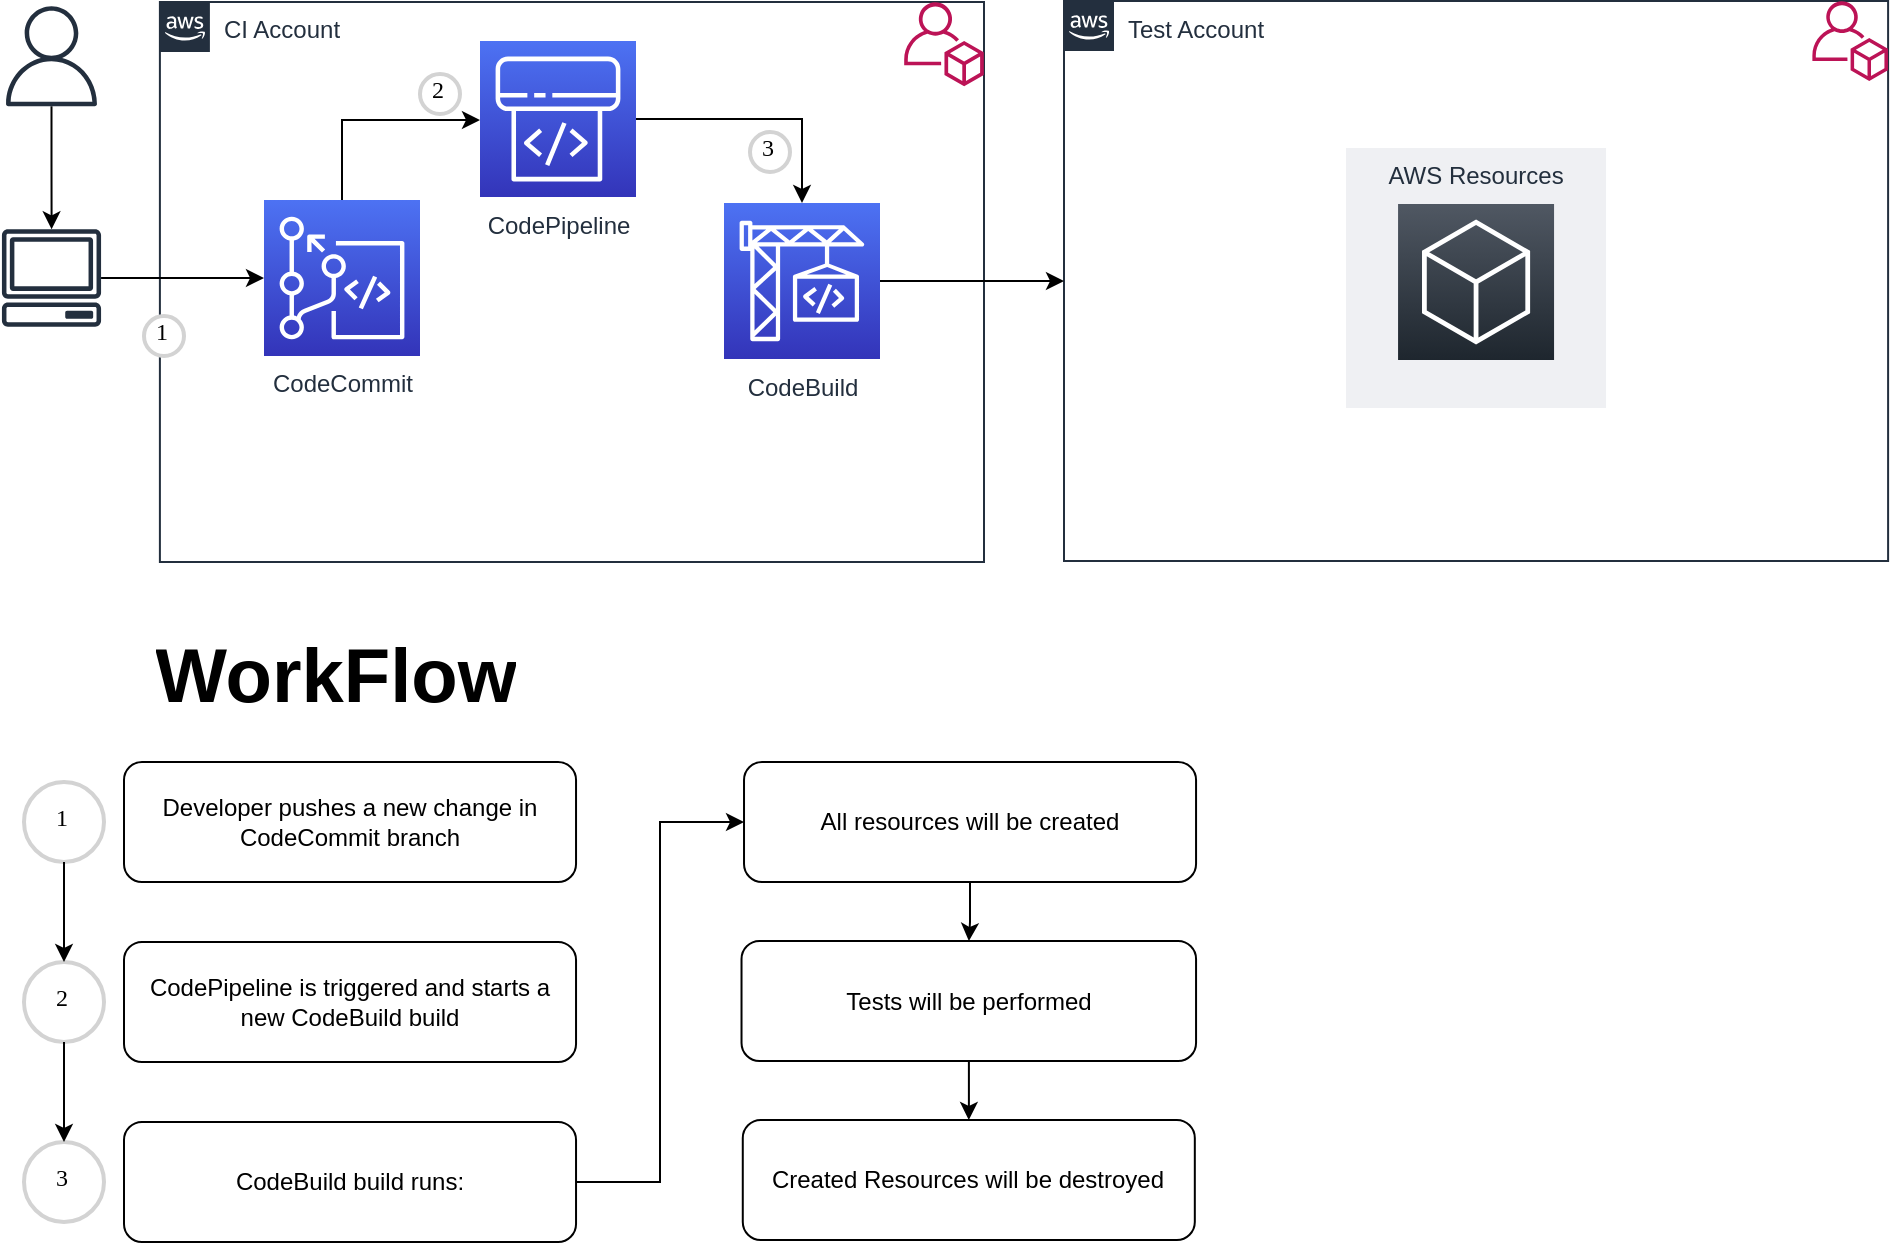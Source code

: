 <mxfile version="12.6.5" type="device"><diagram id="ecrqPypMviK6-0V9xu27" name="Page-1"><mxGraphModel dx="1106" dy="1003" grid="1" gridSize="10" guides="1" tooltips="1" connect="1" arrows="1" fold="1" page="1" pageScale="1" pageWidth="827" pageHeight="1169" math="0" shadow="0"><root><mxCell id="0"/><mxCell id="1" parent="0"/><mxCell id="A9JqdwwKrhun7LQiQKY2-10" value="Test Account" style="points=[[0,0],[0.25,0],[0.5,0],[0.75,0],[1,0],[1,0.25],[1,0.5],[1,0.75],[1,1],[0.75,1],[0.5,1],[0.25,1],[0,1],[0,0.75],[0,0.5],[0,0.25]];outlineConnect=0;gradientColor=none;html=1;whiteSpace=wrap;fontSize=12;fontStyle=0;shape=mxgraph.aws4.group;grIcon=mxgraph.aws4.group_aws_cloud_alt;strokeColor=#232F3E;fillColor=none;verticalAlign=top;align=left;spacingLeft=30;fontColor=#232F3E;dashed=0;" vertex="1" parent="1"><mxGeometry x="560" y="399.5" width="412.05" height="280" as="geometry"/></mxCell><mxCell id="A9JqdwwKrhun7LQiQKY2-19" value="AWS Resources" style="fillColor=#EFF0F3;strokeColor=none;dashed=0;verticalAlign=top;fontStyle=0;fontColor=#232F3D;" vertex="1" parent="1"><mxGeometry x="701.03" y="473" width="130" height="130" as="geometry"/></mxCell><mxCell id="A9JqdwwKrhun7LQiQKY2-5" value="CI Account" style="points=[[0,0],[0.25,0],[0.5,0],[0.75,0],[1,0],[1,0.25],[1,0.5],[1,0.75],[1,1],[0.75,1],[0.5,1],[0.25,1],[0,1],[0,0.75],[0,0.5],[0,0.25]];outlineConnect=0;gradientColor=none;html=1;whiteSpace=wrap;fontSize=12;fontStyle=0;shape=mxgraph.aws4.group;grIcon=mxgraph.aws4.group_aws_cloud_alt;strokeColor=#232F3E;fillColor=none;verticalAlign=top;align=left;spacingLeft=30;fontColor=#232F3E;dashed=0;" vertex="1" parent="1"><mxGeometry x="107.95" y="400" width="412.05" height="280" as="geometry"/></mxCell><mxCell id="h_DV_NlqoNIQFXO1TFkA-64" value="" style="outlineConnect=0;fontColor=#232F3E;gradientColor=none;fillColor=#BC1356;strokeColor=none;dashed=0;verticalLabelPosition=bottom;verticalAlign=top;align=center;html=1;fontSize=12;fontStyle=0;aspect=fixed;pointerEvents=1;shape=mxgraph.aws4.organizations_account;" parent="1" vertex="1"><mxGeometry x="480" y="400" width="40" height="42.16" as="geometry"/></mxCell><mxCell id="h_DV_NlqoNIQFXO1TFkA-76" value="" style="edgeStyle=orthogonalEdgeStyle;rounded=0;orthogonalLoop=1;jettySize=auto;html=1;fontSize=21;" parent="1" source="h_DV_NlqoNIQFXO1TFkA-68" target="h_DV_NlqoNIQFXO1TFkA-69" edge="1"><mxGeometry relative="1" as="geometry"/></mxCell><mxCell id="h_DV_NlqoNIQFXO1TFkA-68" value="CodePipeline" style="outlineConnect=0;fontColor=#232F3E;gradientColor=#4D72F3;gradientDirection=north;fillColor=#3334B9;strokeColor=#ffffff;dashed=0;verticalLabelPosition=bottom;verticalAlign=top;align=center;html=1;fontSize=12;fontStyle=0;aspect=fixed;shape=mxgraph.aws4.resourceIcon;resIcon=mxgraph.aws4.codepipeline;" parent="1" vertex="1"><mxGeometry x="268" y="419.5" width="78" height="78" as="geometry"/></mxCell><mxCell id="A9JqdwwKrhun7LQiQKY2-13" style="edgeStyle=orthogonalEdgeStyle;rounded=0;orthogonalLoop=1;jettySize=auto;html=1;entryX=0;entryY=0.5;entryDx=0;entryDy=0;" edge="1" parent="1" source="h_DV_NlqoNIQFXO1TFkA-69" target="A9JqdwwKrhun7LQiQKY2-10"><mxGeometry relative="1" as="geometry"/></mxCell><mxCell id="h_DV_NlqoNIQFXO1TFkA-69" value="CodeBuild" style="outlineConnect=0;fontColor=#232F3E;gradientColor=#4D72F3;gradientDirection=north;fillColor=#3334B9;strokeColor=#ffffff;dashed=0;verticalLabelPosition=bottom;verticalAlign=top;align=center;html=1;fontSize=12;fontStyle=0;aspect=fixed;shape=mxgraph.aws4.resourceIcon;resIcon=mxgraph.aws4.codebuild;" parent="1" vertex="1"><mxGeometry x="390" y="500.5" width="78" height="78" as="geometry"/></mxCell><mxCell id="h_DV_NlqoNIQFXO1TFkA-75" value="" style="edgeStyle=orthogonalEdgeStyle;rounded=0;orthogonalLoop=1;jettySize=auto;html=1;fontSize=21;" parent="1" source="h_DV_NlqoNIQFXO1TFkA-70" target="h_DV_NlqoNIQFXO1TFkA-68" edge="1"><mxGeometry relative="1" as="geometry"><Array as="points"><mxPoint x="199" y="459"/></Array></mxGeometry></mxCell><mxCell id="h_DV_NlqoNIQFXO1TFkA-70" value="CodeCommit" style="outlineConnect=0;fontColor=#232F3E;gradientColor=#4D72F3;gradientDirection=north;fillColor=#3334B9;strokeColor=#ffffff;dashed=0;verticalLabelPosition=bottom;verticalAlign=top;align=center;html=1;fontSize=12;fontStyle=0;aspect=fixed;shape=mxgraph.aws4.resourceIcon;resIcon=mxgraph.aws4.codecommit;" parent="1" vertex="1"><mxGeometry x="160" y="499" width="78" height="78" as="geometry"/></mxCell><mxCell id="h_DV_NlqoNIQFXO1TFkA-74" value="" style="outlineConnect=0;fontColor=#232F3E;gradientColor=none;fillColor=#BC1356;strokeColor=none;dashed=0;verticalLabelPosition=bottom;verticalAlign=top;align=center;html=1;fontSize=12;fontStyle=0;aspect=fixed;pointerEvents=1;shape=mxgraph.aws4.organizations_account;" parent="1" vertex="1"><mxGeometry x="934.1" y="399.5" width="37.95" height="40" as="geometry"/></mxCell><mxCell id="h_DV_NlqoNIQFXO1TFkA-88" value="1" style="ellipse;whiteSpace=wrap;html=1;aspect=fixed;strokeWidth=2;fontFamily=Tahoma;spacingBottom=4;spacingRight=2;strokeColor=#d3d3d3;align=center;" parent="1" vertex="1"><mxGeometry x="100" y="557" width="20" height="20" as="geometry"/></mxCell><mxCell id="h_DV_NlqoNIQFXO1TFkA-90" value="2" style="ellipse;whiteSpace=wrap;html=1;aspect=fixed;strokeWidth=2;fontFamily=Tahoma;spacingBottom=4;spacingRight=2;strokeColor=#d3d3d3;" parent="1" vertex="1"><mxGeometry x="238" y="436" width="20" height="20" as="geometry"/></mxCell><mxCell id="h_DV_NlqoNIQFXO1TFkA-91" value="3" style="ellipse;whiteSpace=wrap;html=1;aspect=fixed;strokeWidth=2;fontFamily=Tahoma;spacingBottom=4;spacingRight=2;strokeColor=#d3d3d3;" parent="1" vertex="1"><mxGeometry x="403" y="465" width="20" height="20" as="geometry"/></mxCell><mxCell id="A9JqdwwKrhun7LQiQKY2-3" style="edgeStyle=orthogonalEdgeStyle;rounded=0;orthogonalLoop=1;jettySize=auto;html=1;" edge="1" parent="1" source="A9JqdwwKrhun7LQiQKY2-1" target="A9JqdwwKrhun7LQiQKY2-2"><mxGeometry relative="1" as="geometry"/></mxCell><mxCell id="A9JqdwwKrhun7LQiQKY2-1" value="" style="outlineConnect=0;fontColor=#232F3E;gradientColor=none;fillColor=#232F3E;strokeColor=none;dashed=0;verticalLabelPosition=bottom;verticalAlign=top;align=center;html=1;fontSize=12;fontStyle=0;aspect=fixed;pointerEvents=1;shape=mxgraph.aws4.user;" vertex="1" parent="1"><mxGeometry x="28.75" y="402.16" width="50" height="50" as="geometry"/></mxCell><mxCell id="A9JqdwwKrhun7LQiQKY2-4" style="edgeStyle=orthogonalEdgeStyle;rounded=0;orthogonalLoop=1;jettySize=auto;html=1;" edge="1" parent="1" source="A9JqdwwKrhun7LQiQKY2-2" target="h_DV_NlqoNIQFXO1TFkA-70"><mxGeometry relative="1" as="geometry"/></mxCell><mxCell id="A9JqdwwKrhun7LQiQKY2-2" value="" style="outlineConnect=0;fontColor=#232F3E;gradientColor=none;fillColor=#232F3E;strokeColor=none;dashed=0;verticalLabelPosition=bottom;verticalAlign=top;align=center;html=1;fontSize=12;fontStyle=0;aspect=fixed;pointerEvents=1;shape=mxgraph.aws4.client;" vertex="1" parent="1"><mxGeometry x="28.75" y="513.64" width="50" height="48.72" as="geometry"/></mxCell><mxCell id="A9JqdwwKrhun7LQiQKY2-18" value="" style="gradientDirection=north;outlineConnect=0;fontColor=#232F3E;gradientColor=#505863;fillColor=#1E262E;strokeColor=#ffffff;dashed=0;verticalLabelPosition=bottom;verticalAlign=top;align=center;html=1;fontSize=12;fontStyle=0;aspect=fixed;shape=mxgraph.aws4.resourceIcon;resIcon=mxgraph.aws4.general;" vertex="1" parent="1"><mxGeometry x="727.03" y="501" width="78" height="78" as="geometry"/></mxCell><mxCell id="A9JqdwwKrhun7LQiQKY2-41" value="" style="group" vertex="1" connectable="0" parent="1"><mxGeometry x="400.01" y="780" width="227.27" height="239" as="geometry"/></mxCell><mxCell id="A9JqdwwKrhun7LQiQKY2-21" value="All resources will be created" style="rounded=1;whiteSpace=wrap;html=1;" vertex="1" parent="A9JqdwwKrhun7LQiQKY2-41"><mxGeometry width="226.02" height="60" as="geometry"/></mxCell><mxCell id="A9JqdwwKrhun7LQiQKY2-22" value="Tests will be performed" style="rounded=1;whiteSpace=wrap;html=1;" vertex="1" parent="A9JqdwwKrhun7LQiQKY2-41"><mxGeometry x="-1.25" y="89.5" width="227.27" height="60" as="geometry"/></mxCell><mxCell id="A9JqdwwKrhun7LQiQKY2-24" value="" style="edgeStyle=orthogonalEdgeStyle;rounded=0;orthogonalLoop=1;jettySize=auto;html=1;" edge="1" parent="A9JqdwwKrhun7LQiQKY2-41" source="A9JqdwwKrhun7LQiQKY2-21" target="A9JqdwwKrhun7LQiQKY2-22"><mxGeometry relative="1" as="geometry"/></mxCell><mxCell id="A9JqdwwKrhun7LQiQKY2-23" value="Created Resources will be destroyed" style="rounded=1;whiteSpace=wrap;html=1;" vertex="1" parent="A9JqdwwKrhun7LQiQKY2-41"><mxGeometry x="-0.62" y="179" width="226.02" height="60" as="geometry"/></mxCell><mxCell id="A9JqdwwKrhun7LQiQKY2-25" value="" style="edgeStyle=orthogonalEdgeStyle;rounded=0;orthogonalLoop=1;jettySize=auto;html=1;" edge="1" parent="A9JqdwwKrhun7LQiQKY2-41" source="A9JqdwwKrhun7LQiQKY2-22" target="A9JqdwwKrhun7LQiQKY2-23"><mxGeometry relative="1" as="geometry"/></mxCell><mxCell id="A9JqdwwKrhun7LQiQKY2-42" value="" style="group" vertex="1" connectable="0" parent="1"><mxGeometry x="40" y="700" width="276.02" height="300" as="geometry"/></mxCell><mxCell id="h_DV_NlqoNIQFXO1TFkA-89" value="&lt;h1 style=&quot;font-size: 38px&quot;&gt;&lt;font style=&quot;font-size: 38px&quot;&gt;WorkFlow&lt;/font&gt;&lt;/h1&gt;&lt;p style=&quot;font-size: 38px&quot;&gt;&lt;font style=&quot;font-size: 38px&quot;&gt;&lt;br&gt;&lt;/font&gt;&lt;/p&gt;&lt;p style=&quot;font-size: 38px&quot;&gt;&lt;br&gt;&lt;/p&gt;" style="text;html=1;strokeColor=none;fillColor=none;spacing=5;spacingTop=-20;whiteSpace=wrap;overflow=hidden;rounded=0;fontSize=21;align=center;" parent="A9JqdwwKrhun7LQiQKY2-42" vertex="1"><mxGeometry x="60" width="192.05" height="80" as="geometry"/></mxCell><mxCell id="A9JqdwwKrhun7LQiQKY2-40" value="" style="group" vertex="1" connectable="0" parent="A9JqdwwKrhun7LQiQKY2-42"><mxGeometry y="80" width="276.02" height="220" as="geometry"/></mxCell><mxCell id="A9JqdwwKrhun7LQiQKY2-26" value="Developer pushes a new change in CodeCommit branch" style="rounded=1;whiteSpace=wrap;html=1;" vertex="1" parent="A9JqdwwKrhun7LQiQKY2-40"><mxGeometry x="50" width="226.02" height="60" as="geometry"/></mxCell><mxCell id="A9JqdwwKrhun7LQiQKY2-27" value="CodePipeline is triggered and starts a new CodeBuild build" style="rounded=1;whiteSpace=wrap;html=1;" vertex="1" parent="A9JqdwwKrhun7LQiQKY2-40"><mxGeometry x="50" y="90" width="226.02" height="60" as="geometry"/></mxCell><mxCell id="A9JqdwwKrhun7LQiQKY2-28" value="CodeBuild build runs:" style="rounded=1;whiteSpace=wrap;html=1;" vertex="1" parent="A9JqdwwKrhun7LQiQKY2-40"><mxGeometry x="50" y="180" width="226.02" height="60" as="geometry"/></mxCell><mxCell id="A9JqdwwKrhun7LQiQKY2-29" value="1" style="ellipse;whiteSpace=wrap;html=1;aspect=fixed;strokeWidth=2;fontFamily=Tahoma;spacingBottom=4;spacingRight=2;strokeColor=#d3d3d3;align=center;" vertex="1" parent="A9JqdwwKrhun7LQiQKY2-40"><mxGeometry y="10" width="40" height="40" as="geometry"/></mxCell><mxCell id="A9JqdwwKrhun7LQiQKY2-32" value="2" style="ellipse;whiteSpace=wrap;html=1;aspect=fixed;strokeWidth=2;fontFamily=Tahoma;spacingBottom=4;spacingRight=2;strokeColor=#d3d3d3;" vertex="1" parent="A9JqdwwKrhun7LQiQKY2-40"><mxGeometry y="100" width="40" height="40" as="geometry"/></mxCell><mxCell id="A9JqdwwKrhun7LQiQKY2-33" style="edgeStyle=orthogonalEdgeStyle;rounded=0;orthogonalLoop=1;jettySize=auto;html=1;entryX=0.5;entryY=0;entryDx=0;entryDy=0;" edge="1" parent="A9JqdwwKrhun7LQiQKY2-40" source="A9JqdwwKrhun7LQiQKY2-29" target="A9JqdwwKrhun7LQiQKY2-32"><mxGeometry relative="1" as="geometry"/></mxCell><mxCell id="A9JqdwwKrhun7LQiQKY2-34" value="3" style="ellipse;whiteSpace=wrap;html=1;aspect=fixed;strokeWidth=2;fontFamily=Tahoma;spacingBottom=4;spacingRight=2;strokeColor=#d3d3d3;" vertex="1" parent="A9JqdwwKrhun7LQiQKY2-40"><mxGeometry y="190" width="40" height="40" as="geometry"/></mxCell><mxCell id="A9JqdwwKrhun7LQiQKY2-39" style="edgeStyle=orthogonalEdgeStyle;rounded=0;orthogonalLoop=1;jettySize=auto;html=1;" edge="1" parent="A9JqdwwKrhun7LQiQKY2-40" source="A9JqdwwKrhun7LQiQKY2-32" target="A9JqdwwKrhun7LQiQKY2-34"><mxGeometry relative="1" as="geometry"/></mxCell><mxCell id="A9JqdwwKrhun7LQiQKY2-43" style="edgeStyle=orthogonalEdgeStyle;rounded=0;orthogonalLoop=1;jettySize=auto;html=1;entryX=0;entryY=0.5;entryDx=0;entryDy=0;" edge="1" parent="1" source="A9JqdwwKrhun7LQiQKY2-28" target="A9JqdwwKrhun7LQiQKY2-21"><mxGeometry relative="1" as="geometry"/></mxCell></root></mxGraphModel></diagram></mxfile>